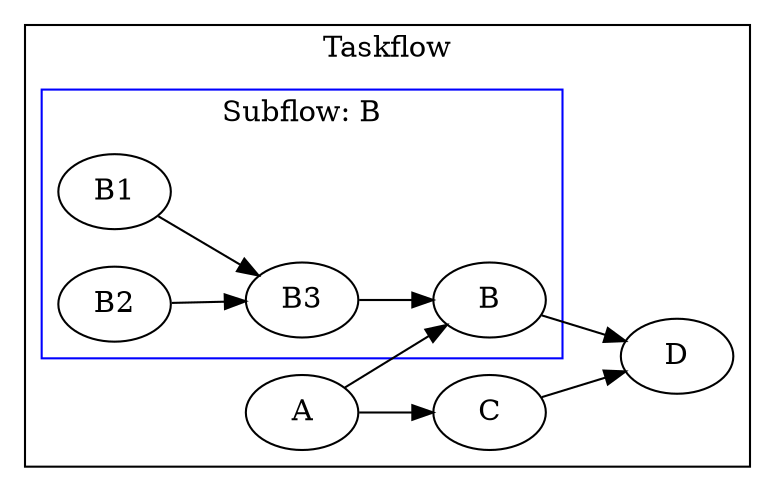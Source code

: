 digraph Taskflow {
rankdir="LR";
subgraph cluster_p0x7ffee9781810 {
label="Taskflow";
p0x7f9866c01820[label="A" ];
p0x7f9866c01820 -> p0x7f9866c01b70;
p0x7f9866c01820 -> p0x7f9866c01930;
p0x7f9866c01930[label="C" ];
p0x7f9866c01930 -> p0x7f9866c01a40;
p0x7f9866c01a40[label="D" ];
p0x7f9866c01b70[label="B" ];
p0x7f9866c01b70 -> p0x7f9866c01a40;
subgraph cluster_p0x7f9866c01b70 {
label="Subflow: B";
color=blue
p0x7f9866d01880[label="B1" ];
p0x7f9866d01880 -> p0x7f9866d01ac0;
p0x7f9866d019a0[label="B2" ];
p0x7f9866d019a0 -> p0x7f9866d01ac0;
p0x7f9866d01ac0[label="B3" ];
p0x7f9866d01ac0 -> p0x7f9866c01b70;
}
}
}
